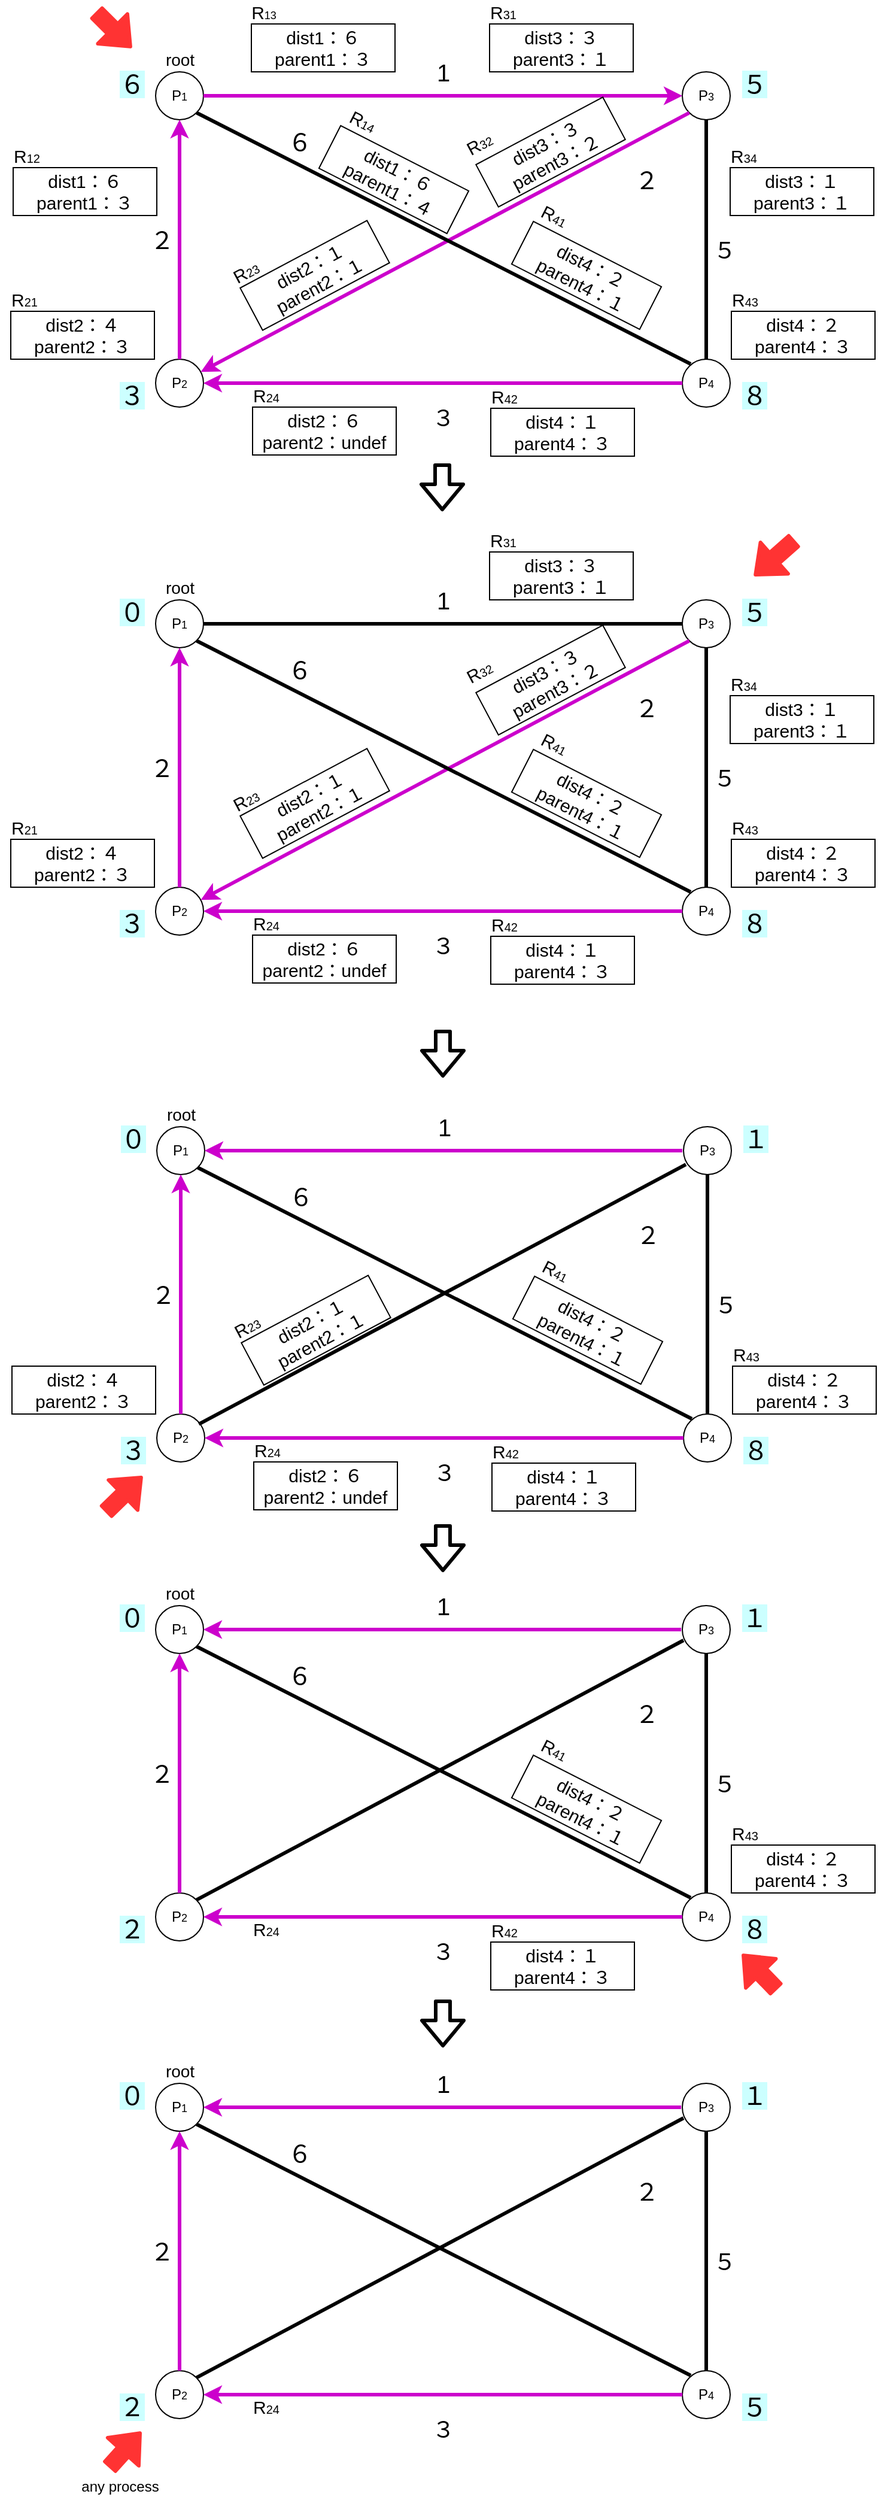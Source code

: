 <mxfile version="13.0.4" type="github">
  <diagram id="QcWdHjTWXYMnTpRg8MK3" name="ページ1">
    <mxGraphModel dx="1228" dy="840" grid="1" gridSize="10" guides="1" tooltips="1" connect="1" arrows="1" fold="1" page="1" pageScale="1" pageWidth="4681" pageHeight="3300" math="0" shadow="0">
      <root>
        <mxCell id="0" />
        <mxCell id="1" parent="0" />
        <mxCell id="xedwY2akrulJyl1ISnjJ-1" value="P&lt;font style=&quot;font-size: 9px&quot;&gt;1&lt;/font&gt;" style="ellipse;whiteSpace=wrap;html=1;aspect=fixed;" vertex="1" parent="1">
          <mxGeometry x="360" y="160" width="40" height="40" as="geometry" />
        </mxCell>
        <mxCell id="xedwY2akrulJyl1ISnjJ-2" value="P&lt;font style=&quot;font-size: 9px&quot;&gt;2&lt;/font&gt;" style="ellipse;whiteSpace=wrap;html=1;aspect=fixed;" vertex="1" parent="1">
          <mxGeometry x="360" y="400" width="40" height="40" as="geometry" />
        </mxCell>
        <mxCell id="xedwY2akrulJyl1ISnjJ-3" value="P&lt;font style=&quot;font-size: 9px&quot;&gt;4&lt;/font&gt;" style="ellipse;whiteSpace=wrap;html=1;aspect=fixed;" vertex="1" parent="1">
          <mxGeometry x="800" y="400" width="40" height="40" as="geometry" />
        </mxCell>
        <mxCell id="xedwY2akrulJyl1ISnjJ-4" value="P&lt;font style=&quot;font-size: 9px&quot;&gt;3&lt;/font&gt;" style="ellipse;whiteSpace=wrap;html=1;aspect=fixed;" vertex="1" parent="1">
          <mxGeometry x="800" y="160" width="40" height="40" as="geometry" />
        </mxCell>
        <mxCell id="xedwY2akrulJyl1ISnjJ-5" value="" style="endArrow=classic;html=1;entryX=0.5;entryY=1;entryDx=0;entryDy=0;strokeWidth=3;strokeColor=#CC00CC;" edge="1" parent="1" target="xedwY2akrulJyl1ISnjJ-1">
          <mxGeometry width="50" height="50" relative="1" as="geometry">
            <mxPoint x="380" y="400" as="sourcePoint" />
            <mxPoint x="380" y="210" as="targetPoint" />
          </mxGeometry>
        </mxCell>
        <mxCell id="xedwY2akrulJyl1ISnjJ-6" value="" style="endArrow=classic;html=1;entryX=0;entryY=0.5;entryDx=0;entryDy=0;strokeWidth=3;strokeColor=#CC00CC;exitX=1;exitY=0.5;exitDx=0;exitDy=0;" edge="1" parent="1" source="xedwY2akrulJyl1ISnjJ-1" target="xedwY2akrulJyl1ISnjJ-4">
          <mxGeometry width="50" height="50" relative="1" as="geometry">
            <mxPoint x="500" y="370" as="sourcePoint" />
            <mxPoint x="500" y="170" as="targetPoint" />
          </mxGeometry>
        </mxCell>
        <mxCell id="xedwY2akrulJyl1ISnjJ-7" value="" style="endArrow=classic;html=1;strokeWidth=3;strokeColor=#CC00CC;exitX=0;exitY=1;exitDx=0;exitDy=0;" edge="1" parent="1" source="xedwY2akrulJyl1ISnjJ-4" target="xedwY2akrulJyl1ISnjJ-2">
          <mxGeometry width="50" height="50" relative="1" as="geometry">
            <mxPoint x="600" y="270" as="sourcePoint" />
            <mxPoint x="1000" y="270" as="targetPoint" />
          </mxGeometry>
        </mxCell>
        <mxCell id="xedwY2akrulJyl1ISnjJ-8" value="" style="endArrow=classic;html=1;strokeWidth=3;strokeColor=#CC00CC;exitX=0;exitY=0.5;exitDx=0;exitDy=0;" edge="1" parent="1" source="xedwY2akrulJyl1ISnjJ-3">
          <mxGeometry width="50" height="50" relative="1" as="geometry">
            <mxPoint x="620" y="480" as="sourcePoint" />
            <mxPoint x="400" y="420" as="targetPoint" />
          </mxGeometry>
        </mxCell>
        <mxCell id="xedwY2akrulJyl1ISnjJ-9" value="" style="endArrow=none;html=1;strokeColor=#000000;strokeWidth=3;exitX=0.5;exitY=0;exitDx=0;exitDy=0;" edge="1" parent="1" source="xedwY2akrulJyl1ISnjJ-3">
          <mxGeometry width="50" height="50" relative="1" as="geometry">
            <mxPoint x="810" y="390" as="sourcePoint" />
            <mxPoint x="820" y="200" as="targetPoint" />
          </mxGeometry>
        </mxCell>
        <mxCell id="xedwY2akrulJyl1ISnjJ-10" value="&lt;font style=&quot;font-size: 14px&quot;&gt;root&lt;/font&gt;" style="text;html=1;align=center;verticalAlign=middle;resizable=0;points=[];autosize=1;" vertex="1" parent="1">
          <mxGeometry x="360" y="140" width="40" height="20" as="geometry" />
        </mxCell>
        <mxCell id="xedwY2akrulJyl1ISnjJ-11" value="&lt;font style=&quot;font-size: 20px&quot;&gt;1&lt;/font&gt;" style="text;html=1;align=center;verticalAlign=middle;resizable=0;points=[];autosize=1;" vertex="1" parent="1">
          <mxGeometry x="585" y="150" width="30" height="20" as="geometry" />
        </mxCell>
        <mxCell id="xedwY2akrulJyl1ISnjJ-12" value="&lt;font style=&quot;font-size: 20px&quot;&gt;２&lt;/font&gt;" style="text;html=1;align=center;verticalAlign=middle;resizable=0;points=[];autosize=1;" vertex="1" parent="1">
          <mxGeometry x="345" y="290" width="40" height="20" as="geometry" />
        </mxCell>
        <mxCell id="xedwY2akrulJyl1ISnjJ-13" value="&lt;font style=&quot;font-size: 19px&quot;&gt;３&lt;/font&gt;" style="text;html=1;align=center;verticalAlign=middle;resizable=0;points=[];autosize=1;" vertex="1" parent="1">
          <mxGeometry x="585" y="440" width="30" height="20" as="geometry" />
        </mxCell>
        <mxCell id="xedwY2akrulJyl1ISnjJ-14" value="&lt;font style=&quot;font-size: 19px&quot;&gt;５&lt;/font&gt;" style="text;html=1;align=center;verticalAlign=middle;resizable=0;points=[];autosize=1;" vertex="1" parent="1">
          <mxGeometry x="820" y="300" width="30" height="20" as="geometry" />
        </mxCell>
        <mxCell id="xedwY2akrulJyl1ISnjJ-15" value="&lt;font style=&quot;font-size: 20px&quot;&gt;２&lt;/font&gt;" style="text;html=1;align=center;verticalAlign=middle;resizable=0;points=[];autosize=1;" vertex="1" parent="1">
          <mxGeometry x="750" y="240" width="40" height="20" as="geometry" />
        </mxCell>
        <mxCell id="xedwY2akrulJyl1ISnjJ-16" value="" style="endArrow=none;html=1;strokeColor=#000000;strokeWidth=3;exitX=0.5;exitY=0.25;exitDx=0;exitDy=0;exitPerimeter=0;entryX=1;entryY=1;entryDx=0;entryDy=0;" edge="1" parent="1" target="xedwY2akrulJyl1ISnjJ-1">
          <mxGeometry width="50" height="50" relative="1" as="geometry">
            <mxPoint x="807" y="404" as="sourcePoint" />
            <mxPoint x="427" y="204" as="targetPoint" />
          </mxGeometry>
        </mxCell>
        <mxCell id="xedwY2akrulJyl1ISnjJ-17" value="&lt;font style=&quot;font-size: 21px ; background-color: rgb(204 , 255 , 255)&quot;&gt;６&lt;/font&gt;" style="text;html=1;align=center;verticalAlign=middle;resizable=0;points=[];autosize=1;" vertex="1" parent="1">
          <mxGeometry x="320" y="160" width="40" height="20" as="geometry" />
        </mxCell>
        <mxCell id="xedwY2akrulJyl1ISnjJ-18" value="&lt;span style=&quot;font-size: 21px ; background-color: rgb(204 , 255 , 255)&quot;&gt;３&lt;/span&gt;" style="text;html=1;align=center;verticalAlign=middle;resizable=0;points=[];autosize=1;" vertex="1" parent="1">
          <mxGeometry x="320" y="420" width="40" height="20" as="geometry" />
        </mxCell>
        <mxCell id="xedwY2akrulJyl1ISnjJ-19" value="&lt;span style=&quot;font-size: 21px ; background-color: rgb(204 , 255 , 255)&quot;&gt;８&lt;/span&gt;" style="text;html=1;align=center;verticalAlign=middle;resizable=0;points=[];autosize=1;" vertex="1" parent="1">
          <mxGeometry x="840" y="420" width="40" height="20" as="geometry" />
        </mxCell>
        <mxCell id="xedwY2akrulJyl1ISnjJ-20" value="&lt;span style=&quot;font-size: 21px ; background-color: rgb(204 , 255 , 255)&quot;&gt;５&lt;/span&gt;" style="text;html=1;align=center;verticalAlign=middle;resizable=0;points=[];autosize=1;" vertex="1" parent="1">
          <mxGeometry x="840" y="160" width="40" height="20" as="geometry" />
        </mxCell>
        <mxCell id="xedwY2akrulJyl1ISnjJ-21" value="&lt;font style=&quot;font-size: 15px&quot;&gt;dist&lt;font style=&quot;font-size: 15px&quot;&gt;1：６&lt;/font&gt;&lt;br&gt;parent&lt;font style=&quot;font-size: 15px&quot;&gt;1：３&lt;/font&gt;&lt;/font&gt;" style="rounded=0;whiteSpace=wrap;html=1;" vertex="1" parent="1">
          <mxGeometry x="440" y="120" width="120" height="40" as="geometry" />
        </mxCell>
        <mxCell id="xedwY2akrulJyl1ISnjJ-22" value="&lt;font style=&quot;font-size: 15px&quot;&gt;R&lt;/font&gt;&lt;font style=&quot;font-size: 9px&quot;&gt;13&lt;/font&gt;" style="text;html=1;align=center;verticalAlign=middle;resizable=0;points=[];autosize=1;" vertex="1" parent="1">
          <mxGeometry x="430" y="100" width="40" height="20" as="geometry" />
        </mxCell>
        <mxCell id="xedwY2akrulJyl1ISnjJ-23" value="&lt;font style=&quot;font-size: 15px&quot;&gt;dist3&lt;font style=&quot;font-size: 15px&quot;&gt;：３&lt;/font&gt;&lt;br&gt;parent3&lt;font style=&quot;font-size: 15px&quot;&gt;：１&lt;/font&gt;&lt;/font&gt;" style="rounded=0;whiteSpace=wrap;html=1;" vertex="1" parent="1">
          <mxGeometry x="639" y="120" width="120" height="40" as="geometry" />
        </mxCell>
        <mxCell id="xedwY2akrulJyl1ISnjJ-24" value="&lt;font style=&quot;font-size: 15px&quot;&gt;R&lt;/font&gt;&lt;font size=&quot;1&quot;&gt;31&lt;/font&gt;" style="text;html=1;align=center;verticalAlign=middle;resizable=0;points=[];autosize=1;" vertex="1" parent="1">
          <mxGeometry x="630" y="100" width="40" height="20" as="geometry" />
        </mxCell>
        <mxCell id="xedwY2akrulJyl1ISnjJ-26" value="&lt;font style=&quot;font-size: 15px&quot;&gt;dist3&lt;font style=&quot;font-size: 15px&quot;&gt;：１&lt;/font&gt;&lt;br&gt;parent3&lt;font style=&quot;font-size: 15px&quot;&gt;：１&lt;/font&gt;&lt;/font&gt;" style="rounded=0;whiteSpace=wrap;html=1;" vertex="1" parent="1">
          <mxGeometry x="840" y="240" width="120" height="40" as="geometry" />
        </mxCell>
        <mxCell id="xedwY2akrulJyl1ISnjJ-27" value="&lt;font style=&quot;font-size: 15px&quot;&gt;R&lt;/font&gt;&lt;font size=&quot;1&quot;&gt;34&lt;/font&gt;" style="text;html=1;align=center;verticalAlign=middle;resizable=0;points=[];autosize=1;" vertex="1" parent="1">
          <mxGeometry x="831" y="220" width="40" height="20" as="geometry" />
        </mxCell>
        <mxCell id="xedwY2akrulJyl1ISnjJ-28" value="&lt;font style=&quot;font-size: 15px&quot;&gt;dist4&lt;font style=&quot;font-size: 15px&quot;&gt;：２&lt;/font&gt;&lt;br&gt;parent4&lt;font style=&quot;font-size: 15px&quot;&gt;：３&lt;/font&gt;&lt;/font&gt;" style="rounded=0;whiteSpace=wrap;html=1;" vertex="1" parent="1">
          <mxGeometry x="841" y="360" width="120" height="40" as="geometry" />
        </mxCell>
        <mxCell id="xedwY2akrulJyl1ISnjJ-29" value="&lt;font style=&quot;font-size: 15px&quot;&gt;R&lt;/font&gt;&lt;font size=&quot;1&quot;&gt;43&lt;/font&gt;" style="text;html=1;align=center;verticalAlign=middle;resizable=0;points=[];autosize=1;" vertex="1" parent="1">
          <mxGeometry x="832" y="340" width="40" height="20" as="geometry" />
        </mxCell>
        <mxCell id="xedwY2akrulJyl1ISnjJ-30" value="&lt;font style=&quot;font-size: 15px&quot;&gt;dist2&lt;font style=&quot;font-size: 15px&quot;&gt;：６&lt;/font&gt;&lt;br&gt;parent2&lt;font style=&quot;font-size: 15px&quot;&gt;：undef&lt;/font&gt;&lt;/font&gt;" style="rounded=0;whiteSpace=wrap;html=1;" vertex="1" parent="1">
          <mxGeometry x="441" y="440" width="120" height="40" as="geometry" />
        </mxCell>
        <mxCell id="xedwY2akrulJyl1ISnjJ-31" value="&lt;font style=&quot;font-size: 15px&quot;&gt;R&lt;/font&gt;&lt;font size=&quot;1&quot;&gt;24&lt;/font&gt;" style="text;html=1;align=center;verticalAlign=middle;resizable=0;points=[];autosize=1;" vertex="1" parent="1">
          <mxGeometry x="432" y="420" width="40" height="20" as="geometry" />
        </mxCell>
        <mxCell id="xedwY2akrulJyl1ISnjJ-32" value="&lt;font style=&quot;font-size: 15px&quot;&gt;dist4&lt;font style=&quot;font-size: 15px&quot;&gt;：１&lt;/font&gt;&lt;br&gt;parent4&lt;font style=&quot;font-size: 15px&quot;&gt;：３&lt;/font&gt;&lt;/font&gt;" style="rounded=0;whiteSpace=wrap;html=1;" vertex="1" parent="1">
          <mxGeometry x="640" y="441" width="120" height="40" as="geometry" />
        </mxCell>
        <mxCell id="xedwY2akrulJyl1ISnjJ-33" value="&lt;font style=&quot;font-size: 15px&quot;&gt;R&lt;/font&gt;&lt;font size=&quot;1&quot;&gt;42&lt;/font&gt;" style="text;html=1;align=center;verticalAlign=middle;resizable=0;points=[];autosize=1;" vertex="1" parent="1">
          <mxGeometry x="631" y="421" width="40" height="20" as="geometry" />
        </mxCell>
        <mxCell id="xedwY2akrulJyl1ISnjJ-34" value="&lt;font style=&quot;font-size: 15px&quot;&gt;dist&lt;font style=&quot;font-size: 15px&quot;&gt;1：６&lt;/font&gt;&lt;br&gt;parent&lt;font style=&quot;font-size: 15px&quot;&gt;1：３&lt;/font&gt;&lt;/font&gt;" style="rounded=0;whiteSpace=wrap;html=1;" vertex="1" parent="1">
          <mxGeometry x="241" y="240" width="120" height="40" as="geometry" />
        </mxCell>
        <mxCell id="xedwY2akrulJyl1ISnjJ-35" value="&lt;font style=&quot;font-size: 15px&quot;&gt;R&lt;/font&gt;&lt;font size=&quot;1&quot;&gt;12&lt;/font&gt;" style="text;html=1;align=center;verticalAlign=middle;resizable=0;points=[];autosize=1;" vertex="1" parent="1">
          <mxGeometry x="232" y="220" width="40" height="20" as="geometry" />
        </mxCell>
        <mxCell id="xedwY2akrulJyl1ISnjJ-36" value="&lt;font style=&quot;font-size: 15px&quot;&gt;dist2&lt;font style=&quot;font-size: 15px&quot;&gt;：４&lt;/font&gt;&lt;br&gt;parent2&lt;font style=&quot;font-size: 15px&quot;&gt;：３&lt;/font&gt;&lt;/font&gt;" style="rounded=0;whiteSpace=wrap;html=1;" vertex="1" parent="1">
          <mxGeometry x="239" y="360" width="120" height="40" as="geometry" />
        </mxCell>
        <mxCell id="xedwY2akrulJyl1ISnjJ-37" value="&lt;font style=&quot;font-size: 15px&quot;&gt;R&lt;/font&gt;&lt;font size=&quot;1&quot;&gt;21&lt;/font&gt;" style="text;html=1;align=center;verticalAlign=middle;resizable=0;points=[];autosize=1;" vertex="1" parent="1">
          <mxGeometry x="230" y="340" width="40" height="20" as="geometry" />
        </mxCell>
        <mxCell id="xedwY2akrulJyl1ISnjJ-38" value="&lt;font style=&quot;font-size: 15px&quot;&gt;dist4&lt;font style=&quot;font-size: 15px&quot;&gt;：２&lt;/font&gt;&lt;br&gt;parent4&lt;font style=&quot;font-size: 15px&quot;&gt;：１&lt;/font&gt;&lt;/font&gt;" style="rounded=0;whiteSpace=wrap;html=1;rotation=27;" vertex="1" parent="1">
          <mxGeometry x="660" y="310" width="120" height="40" as="geometry" />
        </mxCell>
        <mxCell id="xedwY2akrulJyl1ISnjJ-39" value="&lt;font style=&quot;font-size: 15px&quot;&gt;R&lt;/font&gt;&lt;font size=&quot;1&quot;&gt;41&lt;/font&gt;" style="text;html=1;align=center;verticalAlign=middle;resizable=0;points=[];autosize=1;rotation=27;" vertex="1" parent="1">
          <mxGeometry x="673" y="270" width="40" height="20" as="geometry" />
        </mxCell>
        <mxCell id="xedwY2akrulJyl1ISnjJ-41" value="&lt;font style=&quot;font-size: 15px&quot;&gt;dist&lt;font style=&quot;font-size: 15px&quot;&gt;1：６&lt;/font&gt;&lt;br&gt;parent&lt;font style=&quot;font-size: 15px&quot;&gt;1：４&lt;/font&gt;&lt;/font&gt;" style="rounded=0;whiteSpace=wrap;html=1;rotation=27;" vertex="1" parent="1">
          <mxGeometry x="499" y="230" width="120" height="40" as="geometry" />
        </mxCell>
        <mxCell id="xedwY2akrulJyl1ISnjJ-42" value="&lt;font style=&quot;font-size: 15px&quot;&gt;R&lt;/font&gt;&lt;font size=&quot;1&quot;&gt;14&lt;/font&gt;" style="text;html=1;align=center;verticalAlign=middle;resizable=0;points=[];autosize=1;rotation=27;" vertex="1" parent="1">
          <mxGeometry x="513" y="191" width="40" height="20" as="geometry" />
        </mxCell>
        <mxCell id="xedwY2akrulJyl1ISnjJ-43" value="&lt;font style=&quot;font-size: 15px&quot;&gt;dist3&lt;font style=&quot;font-size: 15px&quot;&gt;：３&lt;/font&gt;&lt;br&gt;parent3&lt;font style=&quot;font-size: 15px&quot;&gt;：２&lt;/font&gt;&lt;/font&gt;" style="rounded=0;whiteSpace=wrap;html=1;rotation=332;" vertex="1" parent="1">
          <mxGeometry x="630" y="207" width="120" height="40" as="geometry" />
        </mxCell>
        <mxCell id="xedwY2akrulJyl1ISnjJ-44" value="&lt;font style=&quot;font-size: 15px&quot;&gt;R&lt;/font&gt;&lt;font size=&quot;1&quot;&gt;32&lt;/font&gt;" style="text;html=1;align=center;verticalAlign=middle;resizable=0;points=[];autosize=1;rotation=332;" vertex="1" parent="1">
          <mxGeometry x="610" y="210" width="40" height="20" as="geometry" />
        </mxCell>
        <mxCell id="xedwY2akrulJyl1ISnjJ-46" value="&lt;font style=&quot;font-size: 15px&quot;&gt;dist2&lt;font style=&quot;font-size: 15px&quot;&gt;：１&lt;/font&gt;&lt;br&gt;parent2&lt;font style=&quot;font-size: 15px&quot;&gt;：１&lt;/font&gt;&lt;/font&gt;" style="rounded=0;whiteSpace=wrap;html=1;rotation=332;" vertex="1" parent="1">
          <mxGeometry x="433" y="310" width="120" height="40" as="geometry" />
        </mxCell>
        <mxCell id="xedwY2akrulJyl1ISnjJ-47" value="&lt;font style=&quot;font-size: 15px&quot;&gt;R&lt;/font&gt;&lt;font size=&quot;1&quot;&gt;23&lt;/font&gt;" style="text;html=1;align=center;verticalAlign=middle;resizable=0;points=[];autosize=1;rotation=332;" vertex="1" parent="1">
          <mxGeometry x="415" y="317" width="40" height="20" as="geometry" />
        </mxCell>
        <mxCell id="xedwY2akrulJyl1ISnjJ-48" value="" style="shape=flexArrow;endArrow=classic;html=1;strokeColor=#FF3333;strokeWidth=3;fillColor=#FF3333;" edge="1" parent="1">
          <mxGeometry width="50" height="50" relative="1" as="geometry">
            <mxPoint x="310" y="110" as="sourcePoint" />
            <mxPoint x="340" y="140" as="targetPoint" />
          </mxGeometry>
        </mxCell>
        <mxCell id="xedwY2akrulJyl1ISnjJ-134" value="&lt;span style=&quot;font-size: 20px&quot;&gt;６&lt;/span&gt;" style="text;html=1;align=center;verticalAlign=middle;resizable=0;points=[];autosize=1;" vertex="1" parent="1">
          <mxGeometry x="460" y="208" width="40" height="20" as="geometry" />
        </mxCell>
        <mxCell id="xedwY2akrulJyl1ISnjJ-136" value="P&lt;font style=&quot;font-size: 9px&quot;&gt;1&lt;/font&gt;" style="ellipse;whiteSpace=wrap;html=1;aspect=fixed;" vertex="1" parent="1">
          <mxGeometry x="360" y="601" width="40" height="40" as="geometry" />
        </mxCell>
        <mxCell id="xedwY2akrulJyl1ISnjJ-137" value="P&lt;font style=&quot;font-size: 9px&quot;&gt;2&lt;/font&gt;" style="ellipse;whiteSpace=wrap;html=1;aspect=fixed;" vertex="1" parent="1">
          <mxGeometry x="360" y="841" width="40" height="40" as="geometry" />
        </mxCell>
        <mxCell id="xedwY2akrulJyl1ISnjJ-138" value="P&lt;font style=&quot;font-size: 9px&quot;&gt;4&lt;/font&gt;" style="ellipse;whiteSpace=wrap;html=1;aspect=fixed;" vertex="1" parent="1">
          <mxGeometry x="800" y="841" width="40" height="40" as="geometry" />
        </mxCell>
        <mxCell id="xedwY2akrulJyl1ISnjJ-139" value="P&lt;font style=&quot;font-size: 9px&quot;&gt;3&lt;/font&gt;" style="ellipse;whiteSpace=wrap;html=1;aspect=fixed;" vertex="1" parent="1">
          <mxGeometry x="800" y="601" width="40" height="40" as="geometry" />
        </mxCell>
        <mxCell id="xedwY2akrulJyl1ISnjJ-140" value="" style="endArrow=classic;html=1;entryX=0.5;entryY=1;entryDx=0;entryDy=0;strokeWidth=3;strokeColor=#CC00CC;" edge="1" target="xedwY2akrulJyl1ISnjJ-136" parent="1">
          <mxGeometry width="50" height="50" relative="1" as="geometry">
            <mxPoint x="380" y="841" as="sourcePoint" />
            <mxPoint x="380" y="651" as="targetPoint" />
          </mxGeometry>
        </mxCell>
        <mxCell id="xedwY2akrulJyl1ISnjJ-142" value="" style="endArrow=classic;html=1;strokeWidth=3;strokeColor=#CC00CC;exitX=0;exitY=1;exitDx=0;exitDy=0;" edge="1" source="xedwY2akrulJyl1ISnjJ-139" target="xedwY2akrulJyl1ISnjJ-137" parent="1">
          <mxGeometry width="50" height="50" relative="1" as="geometry">
            <mxPoint x="600" y="711" as="sourcePoint" />
            <mxPoint x="1000" y="711" as="targetPoint" />
          </mxGeometry>
        </mxCell>
        <mxCell id="xedwY2akrulJyl1ISnjJ-143" value="" style="endArrow=classic;html=1;strokeWidth=3;strokeColor=#CC00CC;exitX=0;exitY=0.5;exitDx=0;exitDy=0;" edge="1" source="xedwY2akrulJyl1ISnjJ-138" parent="1">
          <mxGeometry width="50" height="50" relative="1" as="geometry">
            <mxPoint x="620" y="921" as="sourcePoint" />
            <mxPoint x="400" y="861" as="targetPoint" />
          </mxGeometry>
        </mxCell>
        <mxCell id="xedwY2akrulJyl1ISnjJ-144" value="" style="endArrow=none;html=1;strokeColor=#000000;strokeWidth=3;exitX=0.5;exitY=0;exitDx=0;exitDy=0;" edge="1" source="xedwY2akrulJyl1ISnjJ-138" parent="1">
          <mxGeometry width="50" height="50" relative="1" as="geometry">
            <mxPoint x="810" y="831" as="sourcePoint" />
            <mxPoint x="820" y="641" as="targetPoint" />
          </mxGeometry>
        </mxCell>
        <mxCell id="xedwY2akrulJyl1ISnjJ-145" value="&lt;font style=&quot;font-size: 14px&quot;&gt;root&lt;/font&gt;" style="text;html=1;align=center;verticalAlign=middle;resizable=0;points=[];autosize=1;" vertex="1" parent="1">
          <mxGeometry x="360" y="581" width="40" height="20" as="geometry" />
        </mxCell>
        <mxCell id="xedwY2akrulJyl1ISnjJ-146" value="&lt;font style=&quot;font-size: 20px&quot;&gt;1&lt;/font&gt;" style="text;html=1;align=center;verticalAlign=middle;resizable=0;points=[];autosize=1;" vertex="1" parent="1">
          <mxGeometry x="585" y="591" width="30" height="20" as="geometry" />
        </mxCell>
        <mxCell id="xedwY2akrulJyl1ISnjJ-147" value="&lt;font style=&quot;font-size: 20px&quot;&gt;２&lt;/font&gt;" style="text;html=1;align=center;verticalAlign=middle;resizable=0;points=[];autosize=1;" vertex="1" parent="1">
          <mxGeometry x="345" y="731" width="40" height="20" as="geometry" />
        </mxCell>
        <mxCell id="xedwY2akrulJyl1ISnjJ-148" value="&lt;font style=&quot;font-size: 19px&quot;&gt;３&lt;/font&gt;" style="text;html=1;align=center;verticalAlign=middle;resizable=0;points=[];autosize=1;" vertex="1" parent="1">
          <mxGeometry x="585" y="881" width="30" height="20" as="geometry" />
        </mxCell>
        <mxCell id="xedwY2akrulJyl1ISnjJ-149" value="&lt;font style=&quot;font-size: 19px&quot;&gt;５&lt;/font&gt;" style="text;html=1;align=center;verticalAlign=middle;resizable=0;points=[];autosize=1;" vertex="1" parent="1">
          <mxGeometry x="820" y="741" width="30" height="20" as="geometry" />
        </mxCell>
        <mxCell id="xedwY2akrulJyl1ISnjJ-150" value="&lt;font style=&quot;font-size: 20px&quot;&gt;２&lt;/font&gt;" style="text;html=1;align=center;verticalAlign=middle;resizable=0;points=[];autosize=1;" vertex="1" parent="1">
          <mxGeometry x="750" y="681" width="40" height="20" as="geometry" />
        </mxCell>
        <mxCell id="xedwY2akrulJyl1ISnjJ-151" value="" style="endArrow=none;html=1;strokeColor=#000000;strokeWidth=3;exitX=0.5;exitY=0.25;exitDx=0;exitDy=0;exitPerimeter=0;entryX=1;entryY=1;entryDx=0;entryDy=0;" edge="1" target="xedwY2akrulJyl1ISnjJ-136" parent="1">
          <mxGeometry width="50" height="50" relative="1" as="geometry">
            <mxPoint x="807" y="845" as="sourcePoint" />
            <mxPoint x="427" y="645" as="targetPoint" />
          </mxGeometry>
        </mxCell>
        <mxCell id="xedwY2akrulJyl1ISnjJ-152" value="&lt;span style=&quot;font-size: 21px ; background-color: rgb(204 , 255 , 255)&quot;&gt;０&lt;/span&gt;" style="text;html=1;align=center;verticalAlign=middle;resizable=0;points=[];autosize=1;" vertex="1" parent="1">
          <mxGeometry x="320" y="601" width="40" height="20" as="geometry" />
        </mxCell>
        <mxCell id="xedwY2akrulJyl1ISnjJ-153" value="&lt;span style=&quot;font-size: 21px ; background-color: rgb(204 , 255 , 255)&quot;&gt;３&lt;/span&gt;" style="text;html=1;align=center;verticalAlign=middle;resizable=0;points=[];autosize=1;" vertex="1" parent="1">
          <mxGeometry x="320" y="861" width="40" height="20" as="geometry" />
        </mxCell>
        <mxCell id="xedwY2akrulJyl1ISnjJ-154" value="&lt;span style=&quot;font-size: 21px ; background-color: rgb(204 , 255 , 255)&quot;&gt;８&lt;/span&gt;" style="text;html=1;align=center;verticalAlign=middle;resizable=0;points=[];autosize=1;" vertex="1" parent="1">
          <mxGeometry x="840" y="861" width="40" height="20" as="geometry" />
        </mxCell>
        <mxCell id="xedwY2akrulJyl1ISnjJ-155" value="&lt;span style=&quot;font-size: 21px ; background-color: rgb(204 , 255 , 255)&quot;&gt;５&lt;/span&gt;" style="text;html=1;align=center;verticalAlign=middle;resizable=0;points=[];autosize=1;" vertex="1" parent="1">
          <mxGeometry x="840" y="601" width="40" height="20" as="geometry" />
        </mxCell>
        <mxCell id="xedwY2akrulJyl1ISnjJ-158" value="&lt;font style=&quot;font-size: 15px&quot;&gt;dist3&lt;font style=&quot;font-size: 15px&quot;&gt;：３&lt;/font&gt;&lt;br&gt;parent3&lt;font style=&quot;font-size: 15px&quot;&gt;：１&lt;/font&gt;&lt;/font&gt;" style="rounded=0;whiteSpace=wrap;html=1;" vertex="1" parent="1">
          <mxGeometry x="639" y="561" width="120" height="40" as="geometry" />
        </mxCell>
        <mxCell id="xedwY2akrulJyl1ISnjJ-159" value="&lt;font style=&quot;font-size: 15px&quot;&gt;R&lt;/font&gt;&lt;font size=&quot;1&quot;&gt;31&lt;/font&gt;" style="text;html=1;align=center;verticalAlign=middle;resizable=0;points=[];autosize=1;" vertex="1" parent="1">
          <mxGeometry x="630" y="541" width="40" height="20" as="geometry" />
        </mxCell>
        <mxCell id="xedwY2akrulJyl1ISnjJ-160" value="&lt;font style=&quot;font-size: 15px&quot;&gt;dist3&lt;font style=&quot;font-size: 15px&quot;&gt;：１&lt;/font&gt;&lt;br&gt;parent3&lt;font style=&quot;font-size: 15px&quot;&gt;：１&lt;/font&gt;&lt;/font&gt;" style="rounded=0;whiteSpace=wrap;html=1;" vertex="1" parent="1">
          <mxGeometry x="840" y="681" width="120" height="40" as="geometry" />
        </mxCell>
        <mxCell id="xedwY2akrulJyl1ISnjJ-161" value="&lt;font style=&quot;font-size: 15px&quot;&gt;R&lt;/font&gt;&lt;font size=&quot;1&quot;&gt;34&lt;/font&gt;" style="text;html=1;align=center;verticalAlign=middle;resizable=0;points=[];autosize=1;" vertex="1" parent="1">
          <mxGeometry x="831" y="661" width="40" height="20" as="geometry" />
        </mxCell>
        <mxCell id="xedwY2akrulJyl1ISnjJ-162" value="&lt;font style=&quot;font-size: 15px&quot;&gt;dist4&lt;font style=&quot;font-size: 15px&quot;&gt;：２&lt;/font&gt;&lt;br&gt;parent4&lt;font style=&quot;font-size: 15px&quot;&gt;：３&lt;/font&gt;&lt;/font&gt;" style="rounded=0;whiteSpace=wrap;html=1;" vertex="1" parent="1">
          <mxGeometry x="841" y="801" width="120" height="40" as="geometry" />
        </mxCell>
        <mxCell id="xedwY2akrulJyl1ISnjJ-163" value="&lt;font style=&quot;font-size: 15px&quot;&gt;R&lt;/font&gt;&lt;font size=&quot;1&quot;&gt;43&lt;/font&gt;" style="text;html=1;align=center;verticalAlign=middle;resizable=0;points=[];autosize=1;" vertex="1" parent="1">
          <mxGeometry x="832" y="781" width="40" height="20" as="geometry" />
        </mxCell>
        <mxCell id="xedwY2akrulJyl1ISnjJ-164" value="&lt;font style=&quot;font-size: 15px&quot;&gt;dist2&lt;font style=&quot;font-size: 15px&quot;&gt;：６&lt;/font&gt;&lt;br&gt;parent2&lt;font style=&quot;font-size: 15px&quot;&gt;：undef&lt;/font&gt;&lt;/font&gt;" style="rounded=0;whiteSpace=wrap;html=1;" vertex="1" parent="1">
          <mxGeometry x="441" y="881" width="120" height="40" as="geometry" />
        </mxCell>
        <mxCell id="xedwY2akrulJyl1ISnjJ-165" value="&lt;font style=&quot;font-size: 15px&quot;&gt;R&lt;/font&gt;&lt;font size=&quot;1&quot;&gt;24&lt;/font&gt;" style="text;html=1;align=center;verticalAlign=middle;resizable=0;points=[];autosize=1;" vertex="1" parent="1">
          <mxGeometry x="432" y="861" width="40" height="20" as="geometry" />
        </mxCell>
        <mxCell id="xedwY2akrulJyl1ISnjJ-166" value="&lt;font style=&quot;font-size: 15px&quot;&gt;dist4&lt;font style=&quot;font-size: 15px&quot;&gt;：１&lt;/font&gt;&lt;br&gt;parent4&lt;font style=&quot;font-size: 15px&quot;&gt;：３&lt;/font&gt;&lt;/font&gt;" style="rounded=0;whiteSpace=wrap;html=1;" vertex="1" parent="1">
          <mxGeometry x="640" y="882" width="120" height="40" as="geometry" />
        </mxCell>
        <mxCell id="xedwY2akrulJyl1ISnjJ-167" value="&lt;font style=&quot;font-size: 15px&quot;&gt;R&lt;/font&gt;&lt;font size=&quot;1&quot;&gt;42&lt;/font&gt;" style="text;html=1;align=center;verticalAlign=middle;resizable=0;points=[];autosize=1;" vertex="1" parent="1">
          <mxGeometry x="631" y="862" width="40" height="20" as="geometry" />
        </mxCell>
        <mxCell id="xedwY2akrulJyl1ISnjJ-170" value="&lt;font style=&quot;font-size: 15px&quot;&gt;dist2&lt;font style=&quot;font-size: 15px&quot;&gt;：４&lt;/font&gt;&lt;br&gt;parent2&lt;font style=&quot;font-size: 15px&quot;&gt;：３&lt;/font&gt;&lt;/font&gt;" style="rounded=0;whiteSpace=wrap;html=1;" vertex="1" parent="1">
          <mxGeometry x="239" y="801" width="120" height="40" as="geometry" />
        </mxCell>
        <mxCell id="xedwY2akrulJyl1ISnjJ-171" value="&lt;font style=&quot;font-size: 15px&quot;&gt;R&lt;/font&gt;&lt;font size=&quot;1&quot;&gt;21&lt;/font&gt;" style="text;html=1;align=center;verticalAlign=middle;resizable=0;points=[];autosize=1;" vertex="1" parent="1">
          <mxGeometry x="230" y="781" width="40" height="20" as="geometry" />
        </mxCell>
        <mxCell id="xedwY2akrulJyl1ISnjJ-172" value="&lt;font style=&quot;font-size: 15px&quot;&gt;dist4&lt;font style=&quot;font-size: 15px&quot;&gt;：２&lt;/font&gt;&lt;br&gt;parent4&lt;font style=&quot;font-size: 15px&quot;&gt;：１&lt;/font&gt;&lt;/font&gt;" style="rounded=0;whiteSpace=wrap;html=1;rotation=27;" vertex="1" parent="1">
          <mxGeometry x="660" y="751" width="120" height="40" as="geometry" />
        </mxCell>
        <mxCell id="xedwY2akrulJyl1ISnjJ-173" value="&lt;font style=&quot;font-size: 15px&quot;&gt;R&lt;/font&gt;&lt;font size=&quot;1&quot;&gt;41&lt;/font&gt;" style="text;html=1;align=center;verticalAlign=middle;resizable=0;points=[];autosize=1;rotation=27;" vertex="1" parent="1">
          <mxGeometry x="673" y="711" width="40" height="20" as="geometry" />
        </mxCell>
        <mxCell id="xedwY2akrulJyl1ISnjJ-176" value="&lt;font style=&quot;font-size: 15px&quot;&gt;dist3&lt;font style=&quot;font-size: 15px&quot;&gt;：３&lt;/font&gt;&lt;br&gt;parent3&lt;font style=&quot;font-size: 15px&quot;&gt;：２&lt;/font&gt;&lt;/font&gt;" style="rounded=0;whiteSpace=wrap;html=1;rotation=332;" vertex="1" parent="1">
          <mxGeometry x="630" y="648" width="120" height="40" as="geometry" />
        </mxCell>
        <mxCell id="xedwY2akrulJyl1ISnjJ-177" value="&lt;font style=&quot;font-size: 15px&quot;&gt;R&lt;/font&gt;&lt;font size=&quot;1&quot;&gt;32&lt;/font&gt;" style="text;html=1;align=center;verticalAlign=middle;resizable=0;points=[];autosize=1;rotation=332;" vertex="1" parent="1">
          <mxGeometry x="610" y="651" width="40" height="20" as="geometry" />
        </mxCell>
        <mxCell id="xedwY2akrulJyl1ISnjJ-178" value="&lt;font style=&quot;font-size: 15px&quot;&gt;dist2&lt;font style=&quot;font-size: 15px&quot;&gt;：１&lt;/font&gt;&lt;br&gt;parent2&lt;font style=&quot;font-size: 15px&quot;&gt;：１&lt;/font&gt;&lt;/font&gt;" style="rounded=0;whiteSpace=wrap;html=1;rotation=332;" vertex="1" parent="1">
          <mxGeometry x="433" y="751" width="120" height="40" as="geometry" />
        </mxCell>
        <mxCell id="xedwY2akrulJyl1ISnjJ-179" value="&lt;font style=&quot;font-size: 15px&quot;&gt;R&lt;/font&gt;&lt;font size=&quot;1&quot;&gt;23&lt;/font&gt;" style="text;html=1;align=center;verticalAlign=middle;resizable=0;points=[];autosize=1;rotation=332;" vertex="1" parent="1">
          <mxGeometry x="415" y="758" width="40" height="20" as="geometry" />
        </mxCell>
        <mxCell id="xedwY2akrulJyl1ISnjJ-180" value="" style="shape=flexArrow;endArrow=classic;html=1;strokeColor=#FF3333;strokeWidth=3;fillColor=#FF3333;" edge="1" parent="1">
          <mxGeometry width="50" height="50" relative="1" as="geometry">
            <mxPoint x="894" y="551" as="sourcePoint" />
            <mxPoint x="860" y="581" as="targetPoint" />
          </mxGeometry>
        </mxCell>
        <mxCell id="xedwY2akrulJyl1ISnjJ-181" value="&lt;span style=&quot;font-size: 20px&quot;&gt;６&lt;/span&gt;" style="text;html=1;align=center;verticalAlign=middle;resizable=0;points=[];autosize=1;" vertex="1" parent="1">
          <mxGeometry x="460" y="649" width="40" height="20" as="geometry" />
        </mxCell>
        <mxCell id="xedwY2akrulJyl1ISnjJ-182" value="P&lt;font style=&quot;font-size: 9px&quot;&gt;1&lt;/font&gt;" style="ellipse;whiteSpace=wrap;html=1;aspect=fixed;" vertex="1" parent="1">
          <mxGeometry x="361" y="1041" width="40" height="40" as="geometry" />
        </mxCell>
        <mxCell id="xedwY2akrulJyl1ISnjJ-183" value="P&lt;font style=&quot;font-size: 9px&quot;&gt;2&lt;/font&gt;" style="ellipse;whiteSpace=wrap;html=1;aspect=fixed;" vertex="1" parent="1">
          <mxGeometry x="361" y="1281" width="40" height="40" as="geometry" />
        </mxCell>
        <mxCell id="xedwY2akrulJyl1ISnjJ-184" value="P&lt;font style=&quot;font-size: 9px&quot;&gt;4&lt;/font&gt;" style="ellipse;whiteSpace=wrap;html=1;aspect=fixed;" vertex="1" parent="1">
          <mxGeometry x="801" y="1281" width="40" height="40" as="geometry" />
        </mxCell>
        <mxCell id="xedwY2akrulJyl1ISnjJ-185" value="P&lt;font style=&quot;font-size: 9px&quot;&gt;3&lt;/font&gt;" style="ellipse;whiteSpace=wrap;html=1;aspect=fixed;" vertex="1" parent="1">
          <mxGeometry x="801" y="1041" width="40" height="40" as="geometry" />
        </mxCell>
        <mxCell id="xedwY2akrulJyl1ISnjJ-186" value="" style="endArrow=classic;html=1;entryX=0.5;entryY=1;entryDx=0;entryDy=0;strokeWidth=3;strokeColor=#CC00CC;" edge="1" target="xedwY2akrulJyl1ISnjJ-182" parent="1">
          <mxGeometry width="50" height="50" relative="1" as="geometry">
            <mxPoint x="381" y="1281" as="sourcePoint" />
            <mxPoint x="381" y="1091" as="targetPoint" />
          </mxGeometry>
        </mxCell>
        <mxCell id="xedwY2akrulJyl1ISnjJ-187" value="" style="endArrow=classic;html=1;strokeWidth=3;strokeColor=#CC00CC;entryX=1;entryY=0.5;entryDx=0;entryDy=0;" edge="1" target="xedwY2akrulJyl1ISnjJ-182" parent="1">
          <mxGeometry width="50" height="50" relative="1" as="geometry">
            <mxPoint x="800" y="1061" as="sourcePoint" />
            <mxPoint x="440" y="1020" as="targetPoint" />
          </mxGeometry>
        </mxCell>
        <mxCell id="xedwY2akrulJyl1ISnjJ-189" value="" style="endArrow=classic;html=1;strokeWidth=3;strokeColor=#CC00CC;exitX=0;exitY=0.5;exitDx=0;exitDy=0;" edge="1" source="xedwY2akrulJyl1ISnjJ-184" parent="1">
          <mxGeometry width="50" height="50" relative="1" as="geometry">
            <mxPoint x="621" y="1361" as="sourcePoint" />
            <mxPoint x="401" y="1301" as="targetPoint" />
          </mxGeometry>
        </mxCell>
        <mxCell id="xedwY2akrulJyl1ISnjJ-190" value="" style="endArrow=none;html=1;strokeColor=#000000;strokeWidth=3;exitX=0.5;exitY=0;exitDx=0;exitDy=0;" edge="1" source="xedwY2akrulJyl1ISnjJ-184" parent="1">
          <mxGeometry width="50" height="50" relative="1" as="geometry">
            <mxPoint x="811" y="1271" as="sourcePoint" />
            <mxPoint x="821" y="1081" as="targetPoint" />
          </mxGeometry>
        </mxCell>
        <mxCell id="xedwY2akrulJyl1ISnjJ-191" value="&lt;font style=&quot;font-size: 14px&quot;&gt;root&lt;/font&gt;" style="text;html=1;align=center;verticalAlign=middle;resizable=0;points=[];autosize=1;" vertex="1" parent="1">
          <mxGeometry x="361" y="1021" width="40" height="20" as="geometry" />
        </mxCell>
        <mxCell id="xedwY2akrulJyl1ISnjJ-192" value="&lt;font style=&quot;font-size: 20px&quot;&gt;1&lt;/font&gt;" style="text;html=1;align=center;verticalAlign=middle;resizable=0;points=[];autosize=1;" vertex="1" parent="1">
          <mxGeometry x="586" y="1031" width="30" height="20" as="geometry" />
        </mxCell>
        <mxCell id="xedwY2akrulJyl1ISnjJ-193" value="&lt;font style=&quot;font-size: 20px&quot;&gt;２&lt;/font&gt;" style="text;html=1;align=center;verticalAlign=middle;resizable=0;points=[];autosize=1;" vertex="1" parent="1">
          <mxGeometry x="346" y="1171" width="40" height="20" as="geometry" />
        </mxCell>
        <mxCell id="xedwY2akrulJyl1ISnjJ-194" value="&lt;font style=&quot;font-size: 19px&quot;&gt;３&lt;/font&gt;" style="text;html=1;align=center;verticalAlign=middle;resizable=0;points=[];autosize=1;" vertex="1" parent="1">
          <mxGeometry x="586" y="1321" width="30" height="20" as="geometry" />
        </mxCell>
        <mxCell id="xedwY2akrulJyl1ISnjJ-195" value="&lt;font style=&quot;font-size: 19px&quot;&gt;５&lt;/font&gt;" style="text;html=1;align=center;verticalAlign=middle;resizable=0;points=[];autosize=1;" vertex="1" parent="1">
          <mxGeometry x="821" y="1181" width="30" height="20" as="geometry" />
        </mxCell>
        <mxCell id="xedwY2akrulJyl1ISnjJ-196" value="&lt;font style=&quot;font-size: 20px&quot;&gt;２&lt;/font&gt;" style="text;html=1;align=center;verticalAlign=middle;resizable=0;points=[];autosize=1;" vertex="1" parent="1">
          <mxGeometry x="751" y="1121" width="40" height="20" as="geometry" />
        </mxCell>
        <mxCell id="xedwY2akrulJyl1ISnjJ-197" value="" style="endArrow=none;html=1;strokeColor=#000000;strokeWidth=3;exitX=0.5;exitY=0.25;exitDx=0;exitDy=0;exitPerimeter=0;entryX=1;entryY=1;entryDx=0;entryDy=0;" edge="1" target="xedwY2akrulJyl1ISnjJ-182" parent="1">
          <mxGeometry width="50" height="50" relative="1" as="geometry">
            <mxPoint x="808" y="1285" as="sourcePoint" />
            <mxPoint x="428" y="1085" as="targetPoint" />
          </mxGeometry>
        </mxCell>
        <mxCell id="xedwY2akrulJyl1ISnjJ-198" value="&lt;span style=&quot;font-size: 21px ; background-color: rgb(204 , 255 , 255)&quot;&gt;０&lt;/span&gt;" style="text;html=1;align=center;verticalAlign=middle;resizable=0;points=[];autosize=1;" vertex="1" parent="1">
          <mxGeometry x="321" y="1041" width="40" height="20" as="geometry" />
        </mxCell>
        <mxCell id="xedwY2akrulJyl1ISnjJ-199" value="&lt;span style=&quot;font-size: 21px ; background-color: rgb(204 , 255 , 255)&quot;&gt;３&lt;/span&gt;" style="text;html=1;align=center;verticalAlign=middle;resizable=0;points=[];autosize=1;" vertex="1" parent="1">
          <mxGeometry x="321" y="1301" width="40" height="20" as="geometry" />
        </mxCell>
        <mxCell id="xedwY2akrulJyl1ISnjJ-200" value="&lt;span style=&quot;font-size: 21px ; background-color: rgb(204 , 255 , 255)&quot;&gt;８&lt;/span&gt;" style="text;html=1;align=center;verticalAlign=middle;resizable=0;points=[];autosize=1;" vertex="1" parent="1">
          <mxGeometry x="841" y="1301" width="40" height="20" as="geometry" />
        </mxCell>
        <mxCell id="xedwY2akrulJyl1ISnjJ-201" value="&lt;span style=&quot;font-size: 21px ; background-color: rgb(204 , 255 , 255)&quot;&gt;１&lt;/span&gt;" style="text;html=1;align=center;verticalAlign=middle;resizable=0;points=[];autosize=1;" vertex="1" parent="1">
          <mxGeometry x="841" y="1041" width="40" height="20" as="geometry" />
        </mxCell>
        <mxCell id="xedwY2akrulJyl1ISnjJ-206" value="&lt;font style=&quot;font-size: 15px&quot;&gt;dist4&lt;font style=&quot;font-size: 15px&quot;&gt;：２&lt;/font&gt;&lt;br&gt;parent4&lt;font style=&quot;font-size: 15px&quot;&gt;：３&lt;/font&gt;&lt;/font&gt;" style="rounded=0;whiteSpace=wrap;html=1;" vertex="1" parent="1">
          <mxGeometry x="842" y="1241" width="120" height="40" as="geometry" />
        </mxCell>
        <mxCell id="xedwY2akrulJyl1ISnjJ-207" value="&lt;font style=&quot;font-size: 15px&quot;&gt;R&lt;/font&gt;&lt;font size=&quot;1&quot;&gt;43&lt;/font&gt;" style="text;html=1;align=center;verticalAlign=middle;resizable=0;points=[];autosize=1;" vertex="1" parent="1">
          <mxGeometry x="833" y="1221" width="40" height="20" as="geometry" />
        </mxCell>
        <mxCell id="xedwY2akrulJyl1ISnjJ-208" value="&lt;font style=&quot;font-size: 15px&quot;&gt;dist2&lt;font style=&quot;font-size: 15px&quot;&gt;：６&lt;/font&gt;&lt;br&gt;parent2&lt;font style=&quot;font-size: 15px&quot;&gt;：undef&lt;/font&gt;&lt;/font&gt;" style="rounded=0;whiteSpace=wrap;html=1;" vertex="1" parent="1">
          <mxGeometry x="442" y="1321" width="120" height="40" as="geometry" />
        </mxCell>
        <mxCell id="xedwY2akrulJyl1ISnjJ-209" value="&lt;font style=&quot;font-size: 15px&quot;&gt;R&lt;/font&gt;&lt;font size=&quot;1&quot;&gt;24&lt;/font&gt;" style="text;html=1;align=center;verticalAlign=middle;resizable=0;points=[];autosize=1;" vertex="1" parent="1">
          <mxGeometry x="433" y="1301" width="40" height="20" as="geometry" />
        </mxCell>
        <mxCell id="xedwY2akrulJyl1ISnjJ-210" value="&lt;font style=&quot;font-size: 15px&quot;&gt;dist4&lt;font style=&quot;font-size: 15px&quot;&gt;：１&lt;/font&gt;&lt;br&gt;parent4&lt;font style=&quot;font-size: 15px&quot;&gt;：３&lt;/font&gt;&lt;/font&gt;" style="rounded=0;whiteSpace=wrap;html=1;" vertex="1" parent="1">
          <mxGeometry x="641" y="1322" width="120" height="40" as="geometry" />
        </mxCell>
        <mxCell id="xedwY2akrulJyl1ISnjJ-211" value="&lt;font style=&quot;font-size: 15px&quot;&gt;R&lt;/font&gt;&lt;font size=&quot;1&quot;&gt;42&lt;/font&gt;" style="text;html=1;align=center;verticalAlign=middle;resizable=0;points=[];autosize=1;" vertex="1" parent="1">
          <mxGeometry x="632" y="1302" width="40" height="20" as="geometry" />
        </mxCell>
        <mxCell id="xedwY2akrulJyl1ISnjJ-212" value="&lt;font style=&quot;font-size: 15px&quot;&gt;dist2&lt;font style=&quot;font-size: 15px&quot;&gt;：４&lt;/font&gt;&lt;br&gt;parent2&lt;font style=&quot;font-size: 15px&quot;&gt;：３&lt;/font&gt;&lt;/font&gt;" style="rounded=0;whiteSpace=wrap;html=1;" vertex="1" parent="1">
          <mxGeometry x="240" y="1241" width="120" height="40" as="geometry" />
        </mxCell>
        <mxCell id="xedwY2akrulJyl1ISnjJ-213" value="&lt;font style=&quot;font-size: 15px&quot;&gt;dist4&lt;font style=&quot;font-size: 15px&quot;&gt;：２&lt;/font&gt;&lt;br&gt;parent4&lt;font style=&quot;font-size: 15px&quot;&gt;：１&lt;/font&gt;&lt;/font&gt;" style="rounded=0;whiteSpace=wrap;html=1;rotation=27;" vertex="1" parent="1">
          <mxGeometry x="661" y="1191" width="120" height="40" as="geometry" />
        </mxCell>
        <mxCell id="xedwY2akrulJyl1ISnjJ-214" value="&lt;font style=&quot;font-size: 15px&quot;&gt;R&lt;/font&gt;&lt;font size=&quot;1&quot;&gt;41&lt;/font&gt;" style="text;html=1;align=center;verticalAlign=middle;resizable=0;points=[];autosize=1;rotation=27;" vertex="1" parent="1">
          <mxGeometry x="674" y="1151" width="40" height="20" as="geometry" />
        </mxCell>
        <mxCell id="xedwY2akrulJyl1ISnjJ-217" value="&lt;font style=&quot;font-size: 15px&quot;&gt;dist2&lt;font style=&quot;font-size: 15px&quot;&gt;：１&lt;/font&gt;&lt;br&gt;parent2&lt;font style=&quot;font-size: 15px&quot;&gt;：１&lt;/font&gt;&lt;/font&gt;" style="rounded=0;whiteSpace=wrap;html=1;rotation=332;" vertex="1" parent="1">
          <mxGeometry x="434" y="1191" width="120" height="40" as="geometry" />
        </mxCell>
        <mxCell id="xedwY2akrulJyl1ISnjJ-218" value="&lt;font style=&quot;font-size: 15px&quot;&gt;R&lt;/font&gt;&lt;font size=&quot;1&quot;&gt;23&lt;/font&gt;" style="text;html=1;align=center;verticalAlign=middle;resizable=0;points=[];autosize=1;rotation=332;" vertex="1" parent="1">
          <mxGeometry x="416" y="1198" width="40" height="20" as="geometry" />
        </mxCell>
        <mxCell id="xedwY2akrulJyl1ISnjJ-219" value="" style="shape=flexArrow;endArrow=classic;html=1;strokeColor=#FF3333;strokeWidth=3;fillColor=#FF3333;" edge="1" parent="1">
          <mxGeometry width="50" height="50" relative="1" as="geometry">
            <mxPoint x="318" y="1363" as="sourcePoint" />
            <mxPoint x="349" y="1333" as="targetPoint" />
          </mxGeometry>
        </mxCell>
        <mxCell id="xedwY2akrulJyl1ISnjJ-220" value="&lt;span style=&quot;font-size: 20px&quot;&gt;６&lt;/span&gt;" style="text;html=1;align=center;verticalAlign=middle;resizable=0;points=[];autosize=1;" vertex="1" parent="1">
          <mxGeometry x="461" y="1089" width="40" height="20" as="geometry" />
        </mxCell>
        <mxCell id="xedwY2akrulJyl1ISnjJ-221" value="P&lt;font style=&quot;font-size: 9px&quot;&gt;1&lt;/font&gt;" style="ellipse;whiteSpace=wrap;html=1;aspect=fixed;" vertex="1" parent="1">
          <mxGeometry x="360" y="1441" width="40" height="40" as="geometry" />
        </mxCell>
        <mxCell id="xedwY2akrulJyl1ISnjJ-222" value="P&lt;font style=&quot;font-size: 9px&quot;&gt;2&lt;/font&gt;" style="ellipse;whiteSpace=wrap;html=1;aspect=fixed;" vertex="1" parent="1">
          <mxGeometry x="360" y="1681" width="40" height="40" as="geometry" />
        </mxCell>
        <mxCell id="xedwY2akrulJyl1ISnjJ-223" value="P&lt;font style=&quot;font-size: 9px&quot;&gt;4&lt;/font&gt;" style="ellipse;whiteSpace=wrap;html=1;aspect=fixed;" vertex="1" parent="1">
          <mxGeometry x="800" y="1681" width="40" height="40" as="geometry" />
        </mxCell>
        <mxCell id="xedwY2akrulJyl1ISnjJ-224" value="P&lt;font style=&quot;font-size: 9px&quot;&gt;3&lt;/font&gt;" style="ellipse;whiteSpace=wrap;html=1;aspect=fixed;" vertex="1" parent="1">
          <mxGeometry x="800" y="1441" width="40" height="40" as="geometry" />
        </mxCell>
        <mxCell id="xedwY2akrulJyl1ISnjJ-225" value="" style="endArrow=classic;html=1;entryX=0.5;entryY=1;entryDx=0;entryDy=0;strokeWidth=3;strokeColor=#CC00CC;" edge="1" target="xedwY2akrulJyl1ISnjJ-221" parent="1">
          <mxGeometry width="50" height="50" relative="1" as="geometry">
            <mxPoint x="380" y="1681" as="sourcePoint" />
            <mxPoint x="380" y="1491" as="targetPoint" />
          </mxGeometry>
        </mxCell>
        <mxCell id="xedwY2akrulJyl1ISnjJ-226" value="" style="endArrow=classic;html=1;strokeWidth=3;strokeColor=#CC00CC;entryX=1;entryY=0.5;entryDx=0;entryDy=0;" edge="1" target="xedwY2akrulJyl1ISnjJ-221" parent="1">
          <mxGeometry width="50" height="50" relative="1" as="geometry">
            <mxPoint x="799" y="1461" as="sourcePoint" />
            <mxPoint x="439" y="1420" as="targetPoint" />
          </mxGeometry>
        </mxCell>
        <mxCell id="xedwY2akrulJyl1ISnjJ-228" value="" style="endArrow=classic;html=1;strokeWidth=3;strokeColor=#CC00CC;exitX=0;exitY=0.5;exitDx=0;exitDy=0;" edge="1" source="xedwY2akrulJyl1ISnjJ-223" parent="1">
          <mxGeometry width="50" height="50" relative="1" as="geometry">
            <mxPoint x="620" y="1761" as="sourcePoint" />
            <mxPoint x="400" y="1701" as="targetPoint" />
          </mxGeometry>
        </mxCell>
        <mxCell id="xedwY2akrulJyl1ISnjJ-229" value="" style="endArrow=none;html=1;strokeColor=#000000;strokeWidth=3;exitX=0.5;exitY=0;exitDx=0;exitDy=0;" edge="1" source="xedwY2akrulJyl1ISnjJ-223" parent="1">
          <mxGeometry width="50" height="50" relative="1" as="geometry">
            <mxPoint x="810" y="1671" as="sourcePoint" />
            <mxPoint x="820" y="1481" as="targetPoint" />
          </mxGeometry>
        </mxCell>
        <mxCell id="xedwY2akrulJyl1ISnjJ-230" value="&lt;font style=&quot;font-size: 14px&quot;&gt;root&lt;/font&gt;" style="text;html=1;align=center;verticalAlign=middle;resizable=0;points=[];autosize=1;" vertex="1" parent="1">
          <mxGeometry x="360" y="1421" width="40" height="20" as="geometry" />
        </mxCell>
        <mxCell id="xedwY2akrulJyl1ISnjJ-231" value="&lt;font style=&quot;font-size: 20px&quot;&gt;1&lt;/font&gt;" style="text;html=1;align=center;verticalAlign=middle;resizable=0;points=[];autosize=1;" vertex="1" parent="1">
          <mxGeometry x="585" y="1431" width="30" height="20" as="geometry" />
        </mxCell>
        <mxCell id="xedwY2akrulJyl1ISnjJ-232" value="&lt;font style=&quot;font-size: 20px&quot;&gt;２&lt;/font&gt;" style="text;html=1;align=center;verticalAlign=middle;resizable=0;points=[];autosize=1;" vertex="1" parent="1">
          <mxGeometry x="345" y="1571" width="40" height="20" as="geometry" />
        </mxCell>
        <mxCell id="xedwY2akrulJyl1ISnjJ-233" value="&lt;font style=&quot;font-size: 19px&quot;&gt;３&lt;/font&gt;" style="text;html=1;align=center;verticalAlign=middle;resizable=0;points=[];autosize=1;" vertex="1" parent="1">
          <mxGeometry x="585" y="1721" width="30" height="20" as="geometry" />
        </mxCell>
        <mxCell id="xedwY2akrulJyl1ISnjJ-234" value="&lt;font style=&quot;font-size: 19px&quot;&gt;５&lt;/font&gt;" style="text;html=1;align=center;verticalAlign=middle;resizable=0;points=[];autosize=1;" vertex="1" parent="1">
          <mxGeometry x="820" y="1581" width="30" height="20" as="geometry" />
        </mxCell>
        <mxCell id="xedwY2akrulJyl1ISnjJ-235" value="&lt;font style=&quot;font-size: 20px&quot;&gt;２&lt;/font&gt;" style="text;html=1;align=center;verticalAlign=middle;resizable=0;points=[];autosize=1;" vertex="1" parent="1">
          <mxGeometry x="750" y="1521" width="40" height="20" as="geometry" />
        </mxCell>
        <mxCell id="xedwY2akrulJyl1ISnjJ-236" value="" style="endArrow=none;html=1;strokeColor=#000000;strokeWidth=3;exitX=0.5;exitY=0.25;exitDx=0;exitDy=0;exitPerimeter=0;entryX=1;entryY=1;entryDx=0;entryDy=0;" edge="1" target="xedwY2akrulJyl1ISnjJ-221" parent="1">
          <mxGeometry width="50" height="50" relative="1" as="geometry">
            <mxPoint x="807" y="1685" as="sourcePoint" />
            <mxPoint x="427" y="1485" as="targetPoint" />
          </mxGeometry>
        </mxCell>
        <mxCell id="xedwY2akrulJyl1ISnjJ-237" value="&lt;span style=&quot;font-size: 21px ; background-color: rgb(204 , 255 , 255)&quot;&gt;０&lt;/span&gt;" style="text;html=1;align=center;verticalAlign=middle;resizable=0;points=[];autosize=1;" vertex="1" parent="1">
          <mxGeometry x="320" y="1441" width="40" height="20" as="geometry" />
        </mxCell>
        <mxCell id="xedwY2akrulJyl1ISnjJ-238" value="&lt;span style=&quot;font-size: 21px ; background-color: rgb(204 , 255 , 255)&quot;&gt;２&lt;/span&gt;" style="text;html=1;align=center;verticalAlign=middle;resizable=0;points=[];autosize=1;" vertex="1" parent="1">
          <mxGeometry x="320" y="1701" width="40" height="20" as="geometry" />
        </mxCell>
        <mxCell id="xedwY2akrulJyl1ISnjJ-239" value="&lt;span style=&quot;font-size: 21px ; background-color: rgb(204 , 255 , 255)&quot;&gt;８&lt;/span&gt;" style="text;html=1;align=center;verticalAlign=middle;resizable=0;points=[];autosize=1;" vertex="1" parent="1">
          <mxGeometry x="840" y="1701" width="40" height="20" as="geometry" />
        </mxCell>
        <mxCell id="xedwY2akrulJyl1ISnjJ-240" value="&lt;span style=&quot;font-size: 21px ; background-color: rgb(204 , 255 , 255)&quot;&gt;１&lt;/span&gt;" style="text;html=1;align=center;verticalAlign=middle;resizable=0;points=[];autosize=1;" vertex="1" parent="1">
          <mxGeometry x="840" y="1441" width="40" height="20" as="geometry" />
        </mxCell>
        <mxCell id="xedwY2akrulJyl1ISnjJ-241" value="&lt;font style=&quot;font-size: 15px&quot;&gt;dist4&lt;font style=&quot;font-size: 15px&quot;&gt;：２&lt;/font&gt;&lt;br&gt;parent4&lt;font style=&quot;font-size: 15px&quot;&gt;：３&lt;/font&gt;&lt;/font&gt;" style="rounded=0;whiteSpace=wrap;html=1;" vertex="1" parent="1">
          <mxGeometry x="841" y="1641" width="120" height="40" as="geometry" />
        </mxCell>
        <mxCell id="xedwY2akrulJyl1ISnjJ-242" value="&lt;font style=&quot;font-size: 15px&quot;&gt;R&lt;/font&gt;&lt;font size=&quot;1&quot;&gt;43&lt;/font&gt;" style="text;html=1;align=center;verticalAlign=middle;resizable=0;points=[];autosize=1;" vertex="1" parent="1">
          <mxGeometry x="832" y="1621" width="40" height="20" as="geometry" />
        </mxCell>
        <mxCell id="xedwY2akrulJyl1ISnjJ-244" value="&lt;font style=&quot;font-size: 15px&quot;&gt;R&lt;/font&gt;&lt;font size=&quot;1&quot;&gt;24&lt;/font&gt;" style="text;html=1;align=center;verticalAlign=middle;resizable=0;points=[];autosize=1;" vertex="1" parent="1">
          <mxGeometry x="432" y="1701" width="40" height="20" as="geometry" />
        </mxCell>
        <mxCell id="xedwY2akrulJyl1ISnjJ-245" value="&lt;font style=&quot;font-size: 15px&quot;&gt;dist4&lt;font style=&quot;font-size: 15px&quot;&gt;：１&lt;/font&gt;&lt;br&gt;parent4&lt;font style=&quot;font-size: 15px&quot;&gt;：３&lt;/font&gt;&lt;/font&gt;" style="rounded=0;whiteSpace=wrap;html=1;" vertex="1" parent="1">
          <mxGeometry x="640" y="1722" width="120" height="40" as="geometry" />
        </mxCell>
        <mxCell id="xedwY2akrulJyl1ISnjJ-246" value="&lt;font style=&quot;font-size: 15px&quot;&gt;R&lt;/font&gt;&lt;font size=&quot;1&quot;&gt;42&lt;/font&gt;" style="text;html=1;align=center;verticalAlign=middle;resizable=0;points=[];autosize=1;" vertex="1" parent="1">
          <mxGeometry x="631" y="1702" width="40" height="20" as="geometry" />
        </mxCell>
        <mxCell id="xedwY2akrulJyl1ISnjJ-248" value="&lt;font style=&quot;font-size: 15px&quot;&gt;dist4&lt;font style=&quot;font-size: 15px&quot;&gt;：２&lt;/font&gt;&lt;br&gt;parent4&lt;font style=&quot;font-size: 15px&quot;&gt;：１&lt;/font&gt;&lt;/font&gt;" style="rounded=0;whiteSpace=wrap;html=1;rotation=27;" vertex="1" parent="1">
          <mxGeometry x="660" y="1591" width="120" height="40" as="geometry" />
        </mxCell>
        <mxCell id="xedwY2akrulJyl1ISnjJ-249" value="&lt;font style=&quot;font-size: 15px&quot;&gt;R&lt;/font&gt;&lt;font size=&quot;1&quot;&gt;41&lt;/font&gt;" style="text;html=1;align=center;verticalAlign=middle;resizable=0;points=[];autosize=1;rotation=27;" vertex="1" parent="1">
          <mxGeometry x="673" y="1551" width="40" height="20" as="geometry" />
        </mxCell>
        <mxCell id="xedwY2akrulJyl1ISnjJ-252" value="" style="shape=flexArrow;endArrow=classic;html=1;strokeColor=#FF3333;strokeWidth=3;fillColor=#FF3333;" edge="1" parent="1">
          <mxGeometry width="50" height="50" relative="1" as="geometry">
            <mxPoint x="879" y="1762" as="sourcePoint" />
            <mxPoint x="850" y="1732" as="targetPoint" />
          </mxGeometry>
        </mxCell>
        <mxCell id="xedwY2akrulJyl1ISnjJ-253" value="&lt;span style=&quot;font-size: 20px&quot;&gt;６&lt;/span&gt;" style="text;html=1;align=center;verticalAlign=middle;resizable=0;points=[];autosize=1;" vertex="1" parent="1">
          <mxGeometry x="460" y="1489" width="40" height="20" as="geometry" />
        </mxCell>
        <mxCell id="xedwY2akrulJyl1ISnjJ-254" value="" style="endArrow=none;html=1;strokeColor=#000000;strokeWidth=3;fillColor=#FF3333;exitX=1;exitY=0;exitDx=0;exitDy=0;entryX=0.025;entryY=0.725;entryDx=0;entryDy=0;entryPerimeter=0;" edge="1" parent="1" source="xedwY2akrulJyl1ISnjJ-222" target="xedwY2akrulJyl1ISnjJ-224">
          <mxGeometry width="50" height="50" relative="1" as="geometry">
            <mxPoint x="751" y="1531" as="sourcePoint" />
            <mxPoint x="801" y="1481" as="targetPoint" />
          </mxGeometry>
        </mxCell>
        <mxCell id="xedwY2akrulJyl1ISnjJ-255" value="P&lt;font style=&quot;font-size: 9px&quot;&gt;1&lt;/font&gt;" style="ellipse;whiteSpace=wrap;html=1;aspect=fixed;" vertex="1" parent="1">
          <mxGeometry x="360" y="1840" width="40" height="40" as="geometry" />
        </mxCell>
        <mxCell id="xedwY2akrulJyl1ISnjJ-256" value="P&lt;font style=&quot;font-size: 9px&quot;&gt;2&lt;/font&gt;" style="ellipse;whiteSpace=wrap;html=1;aspect=fixed;" vertex="1" parent="1">
          <mxGeometry x="360" y="2080" width="40" height="40" as="geometry" />
        </mxCell>
        <mxCell id="xedwY2akrulJyl1ISnjJ-257" value="P&lt;font style=&quot;font-size: 9px&quot;&gt;4&lt;/font&gt;" style="ellipse;whiteSpace=wrap;html=1;aspect=fixed;" vertex="1" parent="1">
          <mxGeometry x="800" y="2080" width="40" height="40" as="geometry" />
        </mxCell>
        <mxCell id="xedwY2akrulJyl1ISnjJ-258" value="P&lt;font style=&quot;font-size: 9px&quot;&gt;3&lt;/font&gt;" style="ellipse;whiteSpace=wrap;html=1;aspect=fixed;" vertex="1" parent="1">
          <mxGeometry x="800" y="1840" width="40" height="40" as="geometry" />
        </mxCell>
        <mxCell id="xedwY2akrulJyl1ISnjJ-259" value="" style="endArrow=classic;html=1;entryX=0.5;entryY=1;entryDx=0;entryDy=0;strokeWidth=3;strokeColor=#CC00CC;" edge="1" target="xedwY2akrulJyl1ISnjJ-255" parent="1">
          <mxGeometry width="50" height="50" relative="1" as="geometry">
            <mxPoint x="380" y="2080" as="sourcePoint" />
            <mxPoint x="380" y="1890" as="targetPoint" />
          </mxGeometry>
        </mxCell>
        <mxCell id="xedwY2akrulJyl1ISnjJ-260" value="" style="endArrow=classic;html=1;strokeWidth=3;strokeColor=#CC00CC;entryX=1;entryY=0.5;entryDx=0;entryDy=0;" edge="1" target="xedwY2akrulJyl1ISnjJ-255" parent="1">
          <mxGeometry width="50" height="50" relative="1" as="geometry">
            <mxPoint x="799" y="1860" as="sourcePoint" />
            <mxPoint x="439" y="1819" as="targetPoint" />
          </mxGeometry>
        </mxCell>
        <mxCell id="xedwY2akrulJyl1ISnjJ-261" value="" style="endArrow=classic;html=1;strokeWidth=3;strokeColor=#CC00CC;exitX=0;exitY=0.5;exitDx=0;exitDy=0;" edge="1" source="xedwY2akrulJyl1ISnjJ-257" parent="1">
          <mxGeometry width="50" height="50" relative="1" as="geometry">
            <mxPoint x="620" y="2160" as="sourcePoint" />
            <mxPoint x="400" y="2100" as="targetPoint" />
          </mxGeometry>
        </mxCell>
        <mxCell id="xedwY2akrulJyl1ISnjJ-262" value="" style="endArrow=none;html=1;strokeColor=#000000;strokeWidth=3;exitX=0.5;exitY=0;exitDx=0;exitDy=0;" edge="1" source="xedwY2akrulJyl1ISnjJ-257" parent="1">
          <mxGeometry width="50" height="50" relative="1" as="geometry">
            <mxPoint x="810" y="2070" as="sourcePoint" />
            <mxPoint x="820" y="1880" as="targetPoint" />
          </mxGeometry>
        </mxCell>
        <mxCell id="xedwY2akrulJyl1ISnjJ-263" value="&lt;font style=&quot;font-size: 14px&quot;&gt;root&lt;/font&gt;" style="text;html=1;align=center;verticalAlign=middle;resizable=0;points=[];autosize=1;" vertex="1" parent="1">
          <mxGeometry x="360" y="1820" width="40" height="20" as="geometry" />
        </mxCell>
        <mxCell id="xedwY2akrulJyl1ISnjJ-264" value="&lt;font style=&quot;font-size: 20px&quot;&gt;1&lt;/font&gt;" style="text;html=1;align=center;verticalAlign=middle;resizable=0;points=[];autosize=1;" vertex="1" parent="1">
          <mxGeometry x="585" y="1830" width="30" height="20" as="geometry" />
        </mxCell>
        <mxCell id="xedwY2akrulJyl1ISnjJ-265" value="&lt;font style=&quot;font-size: 20px&quot;&gt;２&lt;/font&gt;" style="text;html=1;align=center;verticalAlign=middle;resizable=0;points=[];autosize=1;" vertex="1" parent="1">
          <mxGeometry x="345" y="1970" width="40" height="20" as="geometry" />
        </mxCell>
        <mxCell id="xedwY2akrulJyl1ISnjJ-266" value="&lt;font style=&quot;font-size: 19px&quot;&gt;３&lt;/font&gt;" style="text;html=1;align=center;verticalAlign=middle;resizable=0;points=[];autosize=1;" vertex="1" parent="1">
          <mxGeometry x="585" y="2120" width="30" height="20" as="geometry" />
        </mxCell>
        <mxCell id="xedwY2akrulJyl1ISnjJ-267" value="&lt;font style=&quot;font-size: 19px&quot;&gt;５&lt;/font&gt;" style="text;html=1;align=center;verticalAlign=middle;resizable=0;points=[];autosize=1;" vertex="1" parent="1">
          <mxGeometry x="820" y="1980" width="30" height="20" as="geometry" />
        </mxCell>
        <mxCell id="xedwY2akrulJyl1ISnjJ-268" value="&lt;font style=&quot;font-size: 20px&quot;&gt;２&lt;/font&gt;" style="text;html=1;align=center;verticalAlign=middle;resizable=0;points=[];autosize=1;" vertex="1" parent="1">
          <mxGeometry x="750" y="1920" width="40" height="20" as="geometry" />
        </mxCell>
        <mxCell id="xedwY2akrulJyl1ISnjJ-269" value="" style="endArrow=none;html=1;strokeColor=#000000;strokeWidth=3;exitX=0.5;exitY=0.25;exitDx=0;exitDy=0;exitPerimeter=0;entryX=1;entryY=1;entryDx=0;entryDy=0;" edge="1" target="xedwY2akrulJyl1ISnjJ-255" parent="1">
          <mxGeometry width="50" height="50" relative="1" as="geometry">
            <mxPoint x="807" y="2084" as="sourcePoint" />
            <mxPoint x="427" y="1884" as="targetPoint" />
          </mxGeometry>
        </mxCell>
        <mxCell id="xedwY2akrulJyl1ISnjJ-270" value="&lt;span style=&quot;font-size: 21px ; background-color: rgb(204 , 255 , 255)&quot;&gt;０&lt;/span&gt;" style="text;html=1;align=center;verticalAlign=middle;resizable=0;points=[];autosize=1;" vertex="1" parent="1">
          <mxGeometry x="320" y="1840" width="40" height="20" as="geometry" />
        </mxCell>
        <mxCell id="xedwY2akrulJyl1ISnjJ-271" value="&lt;span style=&quot;font-size: 21px ; background-color: rgb(204 , 255 , 255)&quot;&gt;２&lt;/span&gt;" style="text;html=1;align=center;verticalAlign=middle;resizable=0;points=[];autosize=1;" vertex="1" parent="1">
          <mxGeometry x="320" y="2100" width="40" height="20" as="geometry" />
        </mxCell>
        <mxCell id="xedwY2akrulJyl1ISnjJ-272" value="&lt;span style=&quot;font-size: 21px ; background-color: rgb(204 , 255 , 255)&quot;&gt;５&lt;/span&gt;" style="text;html=1;align=center;verticalAlign=middle;resizable=0;points=[];autosize=1;" vertex="1" parent="1">
          <mxGeometry x="840" y="2100" width="40" height="20" as="geometry" />
        </mxCell>
        <mxCell id="xedwY2akrulJyl1ISnjJ-273" value="&lt;span style=&quot;font-size: 21px ; background-color: rgb(204 , 255 , 255)&quot;&gt;１&lt;/span&gt;" style="text;html=1;align=center;verticalAlign=middle;resizable=0;points=[];autosize=1;" vertex="1" parent="1">
          <mxGeometry x="840" y="1840" width="40" height="20" as="geometry" />
        </mxCell>
        <mxCell id="xedwY2akrulJyl1ISnjJ-276" value="&lt;font style=&quot;font-size: 15px&quot;&gt;R&lt;/font&gt;&lt;font size=&quot;1&quot;&gt;24&lt;/font&gt;" style="text;html=1;align=center;verticalAlign=middle;resizable=0;points=[];autosize=1;" vertex="1" parent="1">
          <mxGeometry x="432" y="2100" width="40" height="20" as="geometry" />
        </mxCell>
        <mxCell id="xedwY2akrulJyl1ISnjJ-281" value="" style="shape=flexArrow;endArrow=classic;html=1;strokeColor=#FF3333;strokeWidth=3;fillColor=#FF3333;" edge="1" parent="1">
          <mxGeometry width="50" height="50" relative="1" as="geometry">
            <mxPoint x="321" y="2161" as="sourcePoint" />
            <mxPoint x="348" y="2131" as="targetPoint" />
          </mxGeometry>
        </mxCell>
        <mxCell id="xedwY2akrulJyl1ISnjJ-282" value="&lt;span style=&quot;font-size: 20px&quot;&gt;６&lt;/span&gt;" style="text;html=1;align=center;verticalAlign=middle;resizable=0;points=[];autosize=1;" vertex="1" parent="1">
          <mxGeometry x="460" y="1888" width="40" height="20" as="geometry" />
        </mxCell>
        <mxCell id="xedwY2akrulJyl1ISnjJ-283" value="" style="endArrow=none;html=1;strokeColor=#000000;strokeWidth=3;fillColor=#FF3333;exitX=1;exitY=0;exitDx=0;exitDy=0;entryX=0.025;entryY=0.725;entryDx=0;entryDy=0;entryPerimeter=0;" edge="1" source="xedwY2akrulJyl1ISnjJ-256" target="xedwY2akrulJyl1ISnjJ-258" parent="1">
          <mxGeometry width="50" height="50" relative="1" as="geometry">
            <mxPoint x="751" y="1930" as="sourcePoint" />
            <mxPoint x="801" y="1880" as="targetPoint" />
          </mxGeometry>
        </mxCell>
        <mxCell id="xedwY2akrulJyl1ISnjJ-284" value="" style="endArrow=none;html=1;strokeColor=#000000;strokeWidth=3;fillColor=#FF3333;entryX=0;entryY=0.5;entryDx=0;entryDy=0;exitX=1;exitY=0.5;exitDx=0;exitDy=0;" edge="1" parent="1" source="xedwY2akrulJyl1ISnjJ-136" target="xedwY2akrulJyl1ISnjJ-139">
          <mxGeometry width="50" height="50" relative="1" as="geometry">
            <mxPoint x="405" y="621" as="sourcePoint" />
            <mxPoint x="455" y="571" as="targetPoint" />
          </mxGeometry>
        </mxCell>
        <mxCell id="xedwY2akrulJyl1ISnjJ-285" value="any process" style="text;html=1;align=center;verticalAlign=middle;resizable=0;points=[];autosize=1;" vertex="1" parent="1">
          <mxGeometry x="290" y="2167" width="80" height="20" as="geometry" />
        </mxCell>
        <mxCell id="xedwY2akrulJyl1ISnjJ-286" value="" style="shape=flexArrow;endArrow=classic;html=1;strokeColor=#000000;strokeWidth=3;fillColor=none;" edge="1" parent="1">
          <mxGeometry width="50" height="50" relative="1" as="geometry">
            <mxPoint x="599.5" y="487" as="sourcePoint" />
            <mxPoint x="599.5" y="527" as="targetPoint" />
          </mxGeometry>
        </mxCell>
        <mxCell id="xedwY2akrulJyl1ISnjJ-287" value="" style="shape=flexArrow;endArrow=classic;html=1;strokeColor=#000000;strokeWidth=3;fillColor=none;" edge="1" parent="1">
          <mxGeometry width="50" height="50" relative="1" as="geometry">
            <mxPoint x="600" y="960" as="sourcePoint" />
            <mxPoint x="600" y="1000" as="targetPoint" />
          </mxGeometry>
        </mxCell>
        <mxCell id="xedwY2akrulJyl1ISnjJ-288" value="" style="shape=flexArrow;endArrow=classic;html=1;strokeColor=#000000;strokeWidth=3;fillColor=none;" edge="1" parent="1">
          <mxGeometry width="50" height="50" relative="1" as="geometry">
            <mxPoint x="600" y="1373" as="sourcePoint" />
            <mxPoint x="600" y="1413" as="targetPoint" />
          </mxGeometry>
        </mxCell>
        <mxCell id="xedwY2akrulJyl1ISnjJ-289" value="" style="shape=flexArrow;endArrow=classic;html=1;strokeColor=#000000;strokeWidth=3;fillColor=none;" edge="1" parent="1">
          <mxGeometry width="50" height="50" relative="1" as="geometry">
            <mxPoint x="600" y="1770" as="sourcePoint" />
            <mxPoint x="600" y="1810" as="targetPoint" />
          </mxGeometry>
        </mxCell>
        <mxCell id="xedwY2akrulJyl1ISnjJ-290" value="" style="endArrow=none;html=1;strokeColor=#000000;strokeWidth=3;fillColor=#FF3333;exitX=1;exitY=0;exitDx=0;exitDy=0;entryX=0.025;entryY=0.725;entryDx=0;entryDy=0;entryPerimeter=0;" edge="1" parent="1">
          <mxGeometry width="50" height="50" relative="1" as="geometry">
            <mxPoint x="396.14" y="1289.43" as="sourcePoint" />
            <mxPoint x="802.998" y="1072.572" as="targetPoint" />
          </mxGeometry>
        </mxCell>
      </root>
    </mxGraphModel>
  </diagram>
</mxfile>
